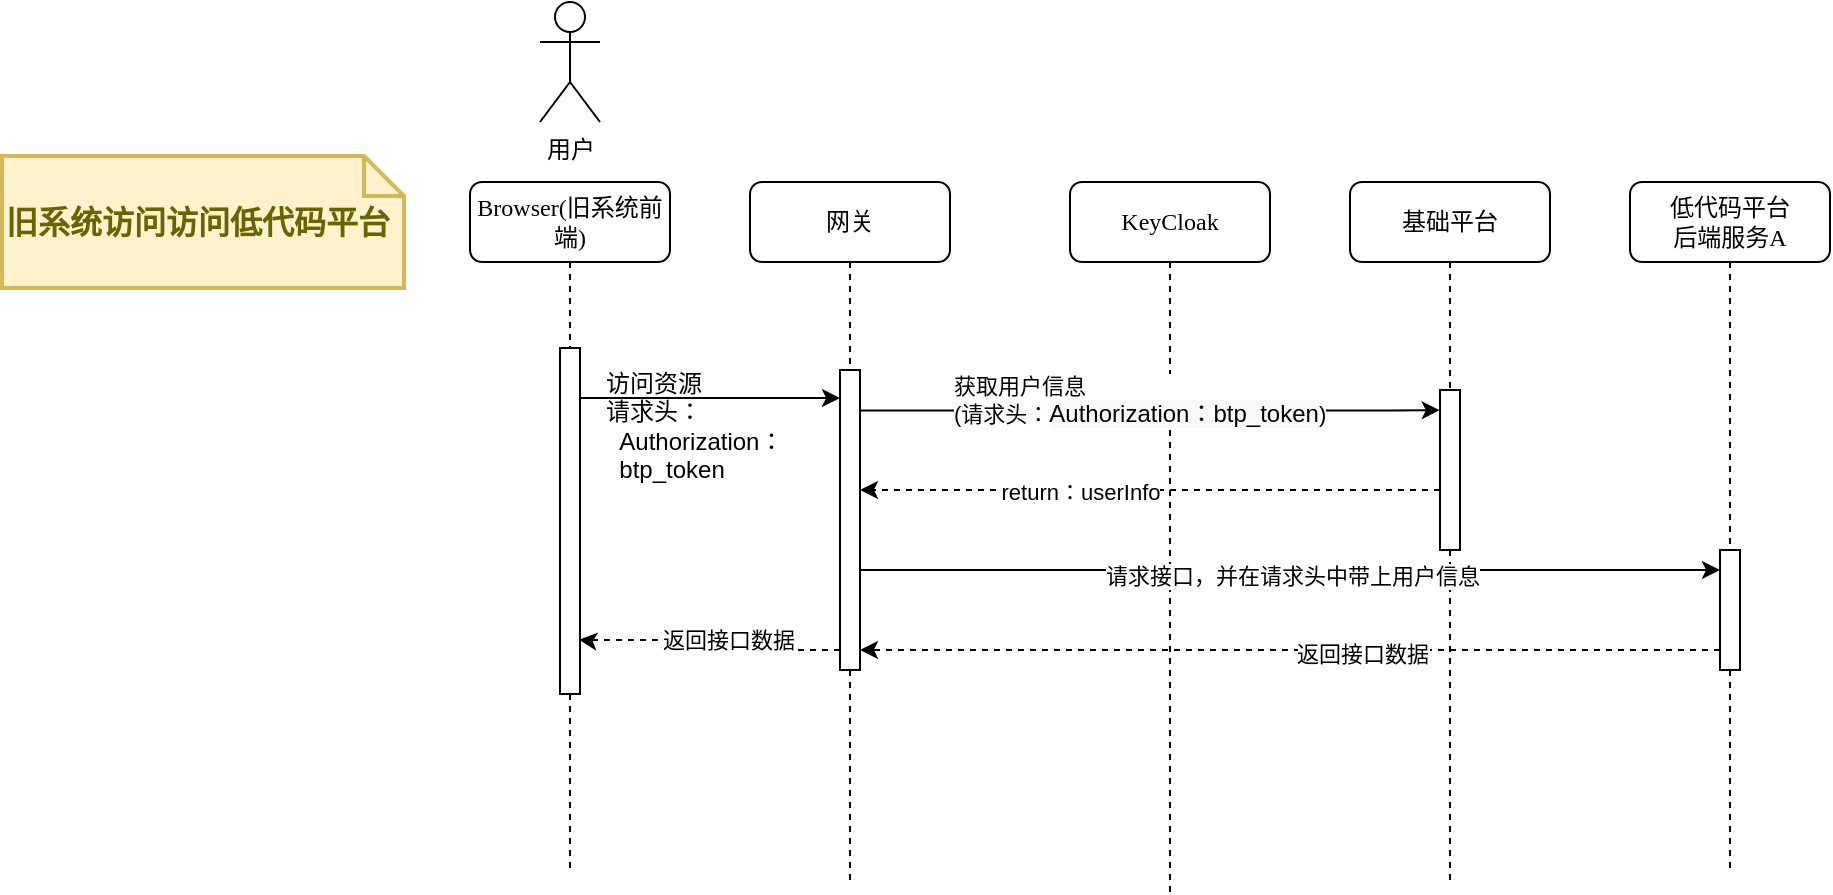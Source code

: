 <mxfile version="14.0.0" type="github">
  <diagram name="Page-1" id="13e1069c-82ec-6db2-03f1-153e76fe0fe0">
    <mxGraphModel dx="1128" dy="668" grid="0" gridSize="10" guides="0" tooltips="1" connect="1" arrows="1" fold="1" page="1" pageScale="1" pageWidth="1100" pageHeight="850" background="#ffffff" math="0" shadow="0">
      <root>
        <mxCell id="0" />
        <mxCell id="1" parent="0" />
        <mxCell id="7baba1c4bc27f4b0-2" value="网关" style="shape=umlLifeline;perimeter=lifelinePerimeter;whiteSpace=wrap;html=1;container=1;collapsible=0;recursiveResize=0;outlineConnect=0;rounded=1;shadow=0;comic=0;labelBackgroundColor=none;strokeWidth=1;fontFamily=Verdana;fontSize=12;align=center;" parent="1" vertex="1">
          <mxGeometry x="402" y="102" width="100" height="350" as="geometry" />
        </mxCell>
        <mxCell id="QnFFR12Hdzy7jSEyUIlK-40" value="" style="html=1;points=[];perimeter=orthogonalPerimeter;" parent="7baba1c4bc27f4b0-2" vertex="1">
          <mxGeometry x="45" y="94" width="10" height="150" as="geometry" />
        </mxCell>
        <mxCell id="7baba1c4bc27f4b0-3" value="KeyCloak" style="shape=umlLifeline;perimeter=lifelinePerimeter;whiteSpace=wrap;html=1;container=1;collapsible=0;recursiveResize=0;outlineConnect=0;rounded=1;shadow=0;comic=0;labelBackgroundColor=none;strokeWidth=1;fontFamily=Verdana;fontSize=12;align=center;" parent="1" vertex="1">
          <mxGeometry x="562" y="102" width="100" height="355" as="geometry" />
        </mxCell>
        <mxCell id="7baba1c4bc27f4b0-4" value="基础平台" style="shape=umlLifeline;perimeter=lifelinePerimeter;whiteSpace=wrap;html=1;container=1;collapsible=0;recursiveResize=0;outlineConnect=0;rounded=1;shadow=0;comic=0;labelBackgroundColor=none;strokeWidth=1;fontFamily=Verdana;fontSize=12;align=center;" parent="1" vertex="1">
          <mxGeometry x="702" y="102" width="100" height="350" as="geometry" />
        </mxCell>
        <mxCell id="QnFFR12Hdzy7jSEyUIlK-49" value="" style="html=1;points=[];perimeter=orthogonalPerimeter;align=left;" parent="7baba1c4bc27f4b0-4" vertex="1">
          <mxGeometry x="45" y="104" width="10" height="80" as="geometry" />
        </mxCell>
        <mxCell id="7baba1c4bc27f4b0-5" value="低代码平台&lt;br&gt;后端服务A" style="shape=umlLifeline;perimeter=lifelinePerimeter;whiteSpace=wrap;html=1;container=1;collapsible=0;recursiveResize=0;outlineConnect=0;rounded=1;shadow=0;comic=0;labelBackgroundColor=none;strokeWidth=1;fontFamily=Verdana;fontSize=12;align=center;" parent="1" vertex="1">
          <mxGeometry x="842" y="102" width="100" height="345" as="geometry" />
        </mxCell>
        <mxCell id="QnFFR12Hdzy7jSEyUIlK-57" value="" style="html=1;points=[];perimeter=orthogonalPerimeter;align=left;" parent="7baba1c4bc27f4b0-5" vertex="1">
          <mxGeometry x="45" y="184" width="10" height="60" as="geometry" />
        </mxCell>
        <mxCell id="7baba1c4bc27f4b0-8" value="Browser(旧系统前端)" style="shape=umlLifeline;perimeter=lifelinePerimeter;whiteSpace=wrap;html=1;container=1;collapsible=0;recursiveResize=0;outlineConnect=0;rounded=1;shadow=0;comic=0;labelBackgroundColor=none;strokeWidth=1;fontFamily=Verdana;fontSize=12;align=center;" parent="1" vertex="1">
          <mxGeometry x="262" y="102" width="100" height="344" as="geometry" />
        </mxCell>
        <mxCell id="QnFFR12Hdzy7jSEyUIlK-39" value="" style="html=1;points=[];perimeter=orthogonalPerimeter;" parent="7baba1c4bc27f4b0-8" vertex="1">
          <mxGeometry x="45" y="83" width="10" height="173" as="geometry" />
        </mxCell>
        <mxCell id="QnFFR12Hdzy7jSEyUIlK-1" value="用户" style="shape=umlActor;verticalLabelPosition=bottom;verticalAlign=top;html=1;" parent="1" vertex="1">
          <mxGeometry x="297" y="12" width="30" height="60" as="geometry" />
        </mxCell>
        <mxCell id="QnFFR12Hdzy7jSEyUIlK-46" style="edgeStyle=orthogonalEdgeStyle;rounded=0;orthogonalLoop=1;jettySize=auto;html=1;" parent="1" source="QnFFR12Hdzy7jSEyUIlK-39" target="QnFFR12Hdzy7jSEyUIlK-40" edge="1">
          <mxGeometry relative="1" as="geometry">
            <Array as="points">
              <mxPoint x="370" y="210" />
              <mxPoint x="370" y="210" />
            </Array>
            <mxPoint x="327" y="206" as="sourcePoint" />
          </mxGeometry>
        </mxCell>
        <mxCell id="QnFFR12Hdzy7jSEyUIlK-48" value="&lt;span style=&quot;text-align: center&quot;&gt;访问资源&lt;/span&gt;&lt;br&gt;请求头：&lt;br&gt;&amp;nbsp; Authorization：&lt;br&gt;&amp;nbsp; btp_token" style="text;html=1;align=left;verticalAlign=middle;resizable=0;points=[];autosize=1;" parent="1" vertex="1">
          <mxGeometry x="328" y="194" width="100" height="60" as="geometry" />
        </mxCell>
        <mxCell id="QnFFR12Hdzy7jSEyUIlK-52" style="edgeStyle=orthogonalEdgeStyle;rounded=0;orthogonalLoop=1;jettySize=auto;html=1;entryX=-0.012;entryY=0.126;entryDx=0;entryDy=0;entryPerimeter=0;" parent="1" target="QnFFR12Hdzy7jSEyUIlK-49" edge="1">
          <mxGeometry relative="1" as="geometry">
            <mxPoint x="457" y="216.286" as="sourcePoint" />
            <mxPoint x="744" y="216.32" as="targetPoint" />
            <Array as="points">
              <mxPoint x="722" y="216" />
            </Array>
          </mxGeometry>
        </mxCell>
        <mxCell id="QnFFR12Hdzy7jSEyUIlK-53" value="获取用户信息&lt;br&gt;(请求头：&lt;span style=&quot;font-size: 12px ; background-color: rgb(248 , 249 , 250)&quot;&gt;Authorization：&lt;/span&gt;&lt;span style=&quot;font-size: 12px ; background-color: rgb(248 , 249 , 250)&quot;&gt;btp_token&lt;/span&gt;)" style="edgeLabel;html=1;align=left;verticalAlign=middle;resizable=0;points=[];" parent="QnFFR12Hdzy7jSEyUIlK-52" vertex="1" connectable="0">
          <mxGeometry x="-0.1" y="-1" relative="1" as="geometry">
            <mxPoint x="-85.48" y="-6.29" as="offset" />
          </mxGeometry>
        </mxCell>
        <mxCell id="QnFFR12Hdzy7jSEyUIlK-54" style="edgeStyle=orthogonalEdgeStyle;rounded=0;orthogonalLoop=1;jettySize=auto;html=1;dashed=1;" parent="1" source="QnFFR12Hdzy7jSEyUIlK-49" target="QnFFR12Hdzy7jSEyUIlK-40" edge="1">
          <mxGeometry relative="1" as="geometry">
            <Array as="points">
              <mxPoint x="592" y="256" />
              <mxPoint x="592" y="256" />
            </Array>
          </mxGeometry>
        </mxCell>
        <mxCell id="QnFFR12Hdzy7jSEyUIlK-55" value="return：userInfo" style="edgeLabel;html=1;align=center;verticalAlign=middle;resizable=0;points=[];" parent="QnFFR12Hdzy7jSEyUIlK-54" vertex="1" connectable="0">
          <mxGeometry x="0.241" y="1" relative="1" as="geometry">
            <mxPoint as="offset" />
          </mxGeometry>
        </mxCell>
        <mxCell id="QnFFR12Hdzy7jSEyUIlK-58" style="edgeStyle=orthogonalEdgeStyle;rounded=0;orthogonalLoop=1;jettySize=auto;html=1;" parent="1" source="QnFFR12Hdzy7jSEyUIlK-40" target="QnFFR12Hdzy7jSEyUIlK-57" edge="1">
          <mxGeometry relative="1" as="geometry">
            <Array as="points">
              <mxPoint x="562" y="296" />
              <mxPoint x="562" y="296" />
            </Array>
          </mxGeometry>
        </mxCell>
        <mxCell id="QnFFR12Hdzy7jSEyUIlK-59" value="请求接口，并在请求头中带上用户信息" style="edgeLabel;html=1;align=center;verticalAlign=middle;resizable=0;points=[];" parent="QnFFR12Hdzy7jSEyUIlK-58" vertex="1" connectable="0">
          <mxGeometry x="0.157" y="-3" relative="1" as="geometry">
            <mxPoint x="-33.33" as="offset" />
          </mxGeometry>
        </mxCell>
        <mxCell id="QnFFR12Hdzy7jSEyUIlK-60" style="edgeStyle=orthogonalEdgeStyle;rounded=0;orthogonalLoop=1;jettySize=auto;html=1;entryX=1;entryY=0.933;entryDx=0;entryDy=0;entryPerimeter=0;dashed=1;" parent="1" source="QnFFR12Hdzy7jSEyUIlK-57" target="QnFFR12Hdzy7jSEyUIlK-40" edge="1">
          <mxGeometry relative="1" as="geometry">
            <Array as="points">
              <mxPoint x="808" y="336" />
              <mxPoint x="808" y="336" />
            </Array>
          </mxGeometry>
        </mxCell>
        <mxCell id="QnFFR12Hdzy7jSEyUIlK-61" value="返回接口数据" style="edgeLabel;html=1;align=center;verticalAlign=middle;resizable=0;points=[];" parent="QnFFR12Hdzy7jSEyUIlK-60" vertex="1" connectable="0">
          <mxGeometry x="-0.166" y="2" relative="1" as="geometry">
            <mxPoint as="offset" />
          </mxGeometry>
        </mxCell>
        <mxCell id="QnFFR12Hdzy7jSEyUIlK-63" style="edgeStyle=orthogonalEdgeStyle;rounded=0;orthogonalLoop=1;jettySize=auto;html=1;entryX=0.95;entryY=0.843;entryDx=0;entryDy=0;entryPerimeter=0;dashed=1;" parent="1" source="QnFFR12Hdzy7jSEyUIlK-40" target="QnFFR12Hdzy7jSEyUIlK-39" edge="1">
          <mxGeometry relative="1" as="geometry">
            <Array as="points">
              <mxPoint x="412" y="336" />
              <mxPoint x="412" y="331" />
              <mxPoint x="318" y="331" />
            </Array>
            <mxPoint x="332" y="335.92" as="targetPoint" />
          </mxGeometry>
        </mxCell>
        <mxCell id="QnFFR12Hdzy7jSEyUIlK-64" value="返回接口数据" style="edgeLabel;html=1;align=center;verticalAlign=middle;resizable=0;points=[];" parent="QnFFR12Hdzy7jSEyUIlK-63" vertex="1" connectable="0">
          <mxGeometry x="-0.325" relative="1" as="geometry">
            <mxPoint x="-15.83" as="offset" />
          </mxGeometry>
        </mxCell>
        <mxCell id="QnFFR12Hdzy7jSEyUIlK-66" value="旧系统访问访问低代码平台" style="shape=note;strokeWidth=2;fontSize=16;size=20;whiteSpace=wrap;html=1;fillColor=#fff2cc;strokeColor=#d6b656;fontColor=#666600;align=left;fontStyle=1" parent="1" vertex="1">
          <mxGeometry x="28" y="89" width="201" height="66" as="geometry" />
        </mxCell>
      </root>
    </mxGraphModel>
  </diagram>
</mxfile>
